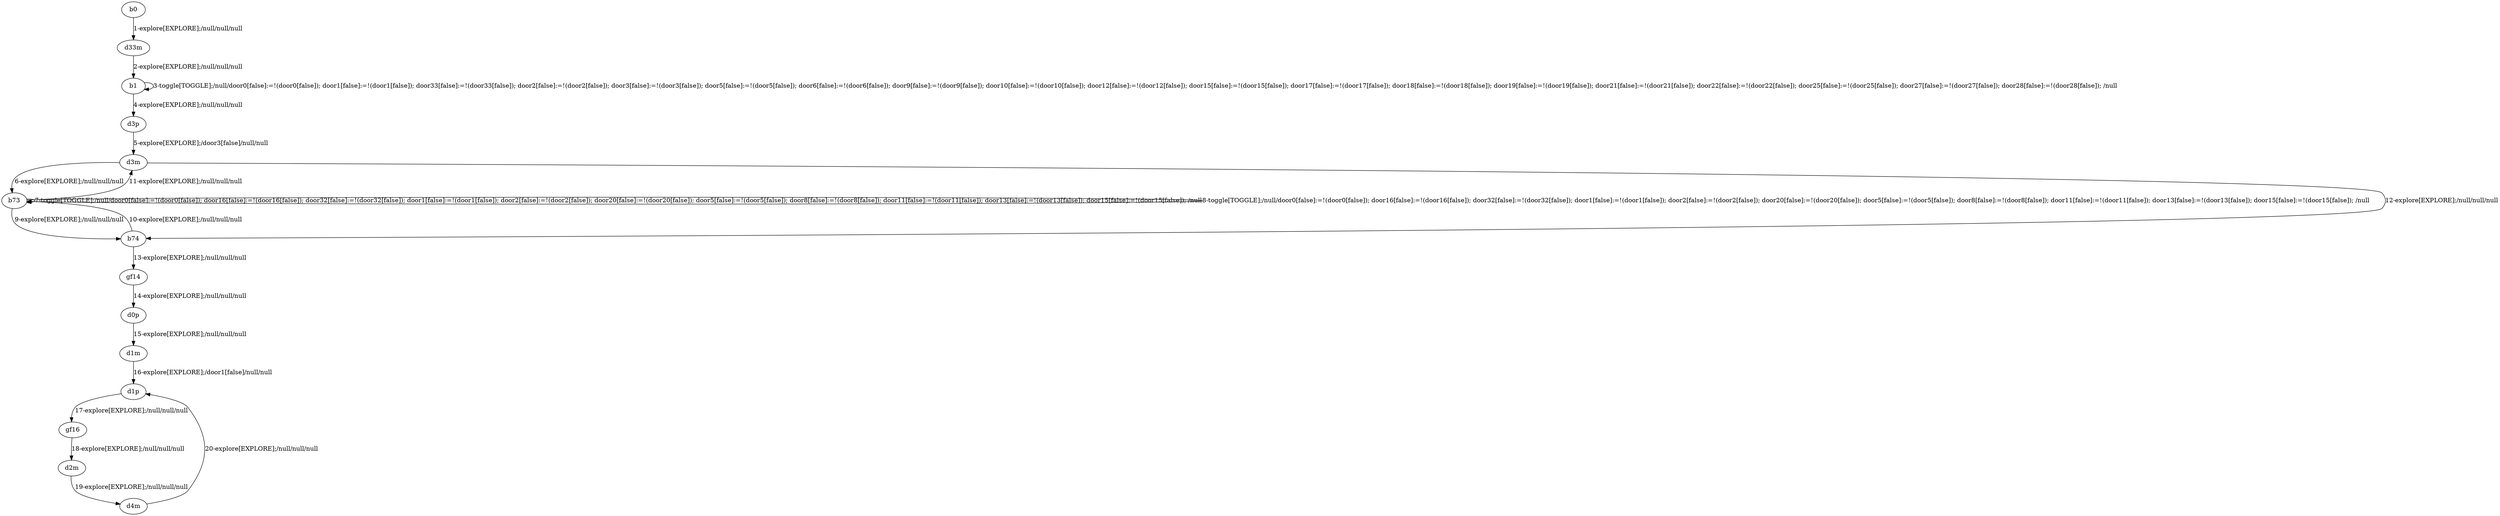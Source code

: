 # Total number of goals covered by this test: 2
# d4m --> d1p
# d2m --> d4m

digraph g {
"b0" -> "d33m" [label = "1-explore[EXPLORE];/null/null/null"];
"d33m" -> "b1" [label = "2-explore[EXPLORE];/null/null/null"];
"b1" -> "b1" [label = "3-toggle[TOGGLE];/null/door0[false]:=!(door0[false]); door1[false]:=!(door1[false]); door33[false]:=!(door33[false]); door2[false]:=!(door2[false]); door3[false]:=!(door3[false]); door5[false]:=!(door5[false]); door6[false]:=!(door6[false]); door9[false]:=!(door9[false]); door10[false]:=!(door10[false]); door12[false]:=!(door12[false]); door15[false]:=!(door15[false]); door17[false]:=!(door17[false]); door18[false]:=!(door18[false]); door19[false]:=!(door19[false]); door21[false]:=!(door21[false]); door22[false]:=!(door22[false]); door25[false]:=!(door25[false]); door27[false]:=!(door27[false]); door28[false]:=!(door28[false]); /null"];
"b1" -> "d3p" [label = "4-explore[EXPLORE];/null/null/null"];
"d3p" -> "d3m" [label = "5-explore[EXPLORE];/door3[false]/null/null"];
"d3m" -> "b73" [label = "6-explore[EXPLORE];/null/null/null"];
"b73" -> "b73" [label = "7-toggle[TOGGLE];/null/door0[false]:=!(door0[false]); door16[false]:=!(door16[false]); door32[false]:=!(door32[false]); door1[false]:=!(door1[false]); door2[false]:=!(door2[false]); door20[false]:=!(door20[false]); door5[false]:=!(door5[false]); door8[false]:=!(door8[false]); door11[false]:=!(door11[false]); door13[false]:=!(door13[false]); door15[false]:=!(door15[false]); /null"];
"b73" -> "b73" [label = "8-toggle[TOGGLE];/null/door0[false]:=!(door0[false]); door16[false]:=!(door16[false]); door32[false]:=!(door32[false]); door1[false]:=!(door1[false]); door2[false]:=!(door2[false]); door20[false]:=!(door20[false]); door5[false]:=!(door5[false]); door8[false]:=!(door8[false]); door11[false]:=!(door11[false]); door13[false]:=!(door13[false]); door15[false]:=!(door15[false]); /null"];
"b73" -> "b74" [label = "9-explore[EXPLORE];/null/null/null"];
"b74" -> "b73" [label = "10-explore[EXPLORE];/null/null/null"];
"b73" -> "d3m" [label = "11-explore[EXPLORE];/null/null/null"];
"d3m" -> "b74" [label = "12-explore[EXPLORE];/null/null/null"];
"b74" -> "gf14" [label = "13-explore[EXPLORE];/null/null/null"];
"gf14" -> "d0p" [label = "14-explore[EXPLORE];/null/null/null"];
"d0p" -> "d1m" [label = "15-explore[EXPLORE];/null/null/null"];
"d1m" -> "d1p" [label = "16-explore[EXPLORE];/door1[false]/null/null"];
"d1p" -> "gf16" [label = "17-explore[EXPLORE];/null/null/null"];
"gf16" -> "d2m" [label = "18-explore[EXPLORE];/null/null/null"];
"d2m" -> "d4m" [label = "19-explore[EXPLORE];/null/null/null"];
"d4m" -> "d1p" [label = "20-explore[EXPLORE];/null/null/null"];
}